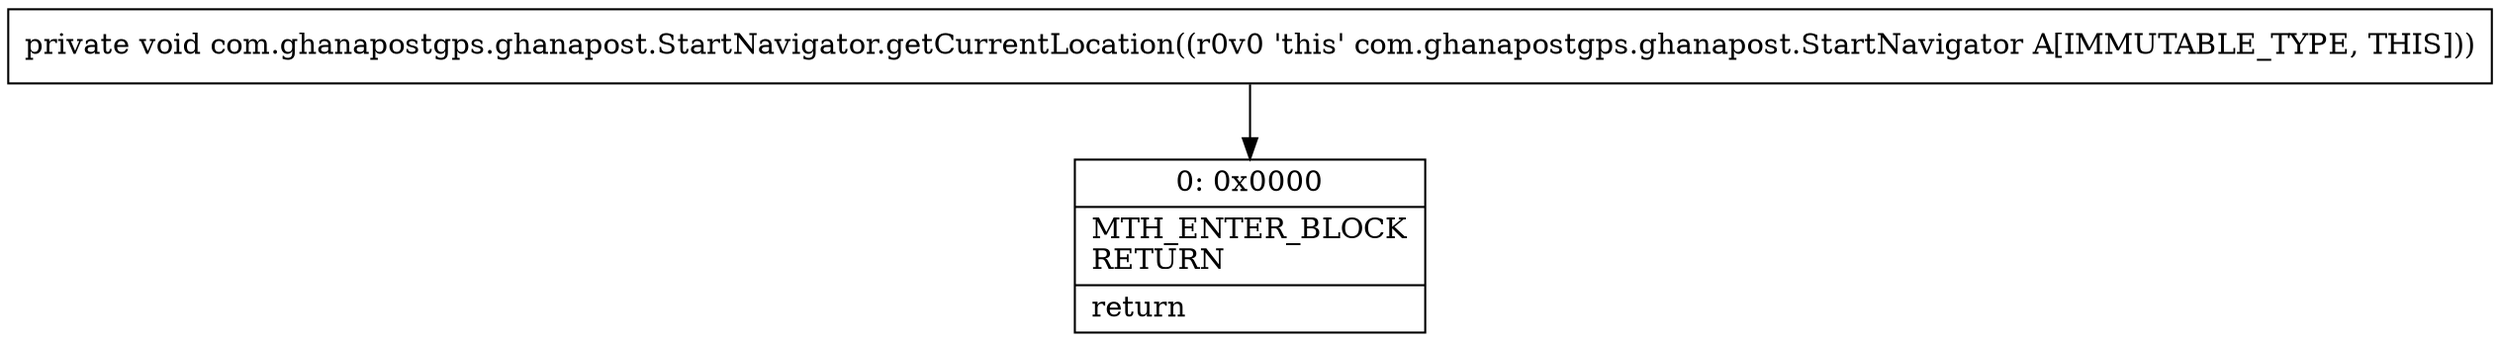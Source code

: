 digraph "CFG forcom.ghanapostgps.ghanapost.StartNavigator.getCurrentLocation()V" {
Node_0 [shape=record,label="{0\:\ 0x0000|MTH_ENTER_BLOCK\lRETURN\l|return\l}"];
MethodNode[shape=record,label="{private void com.ghanapostgps.ghanapost.StartNavigator.getCurrentLocation((r0v0 'this' com.ghanapostgps.ghanapost.StartNavigator A[IMMUTABLE_TYPE, THIS])) }"];
MethodNode -> Node_0;
}

